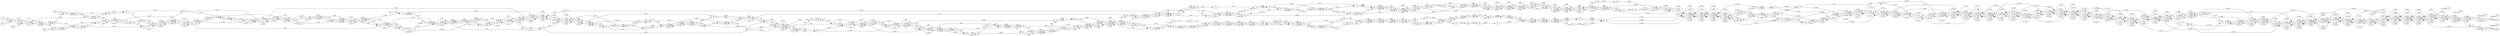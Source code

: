 digraph G
{
rankdir=LR
-72 -> -34 [label="0 12"]
-34 -> -121 [label="0 16"]
-121 -> 19 [label="0 17"]
19 -> 226 [label="0 60"]
226 -> -188 [label="0 64"]
-188 -> -197 [label="0 66"]
-197 -> -126 [label="0 68"]
-126 -> -256 [label="0 70"]
-256 -> 158 [label="0 84"]
158 -> -103 [label="0 102"]
-103 -> 122 [label="0 103"]
122 -> -115 [label="0 108"]
-115 -> 125 [label="0 110"]
125 -> -63 [label="0 114"]
-63 -> 92 [label="0 124"]
92 -> -20 [label="0 177"]
-20 -> 13 [label="0 178"]
13 -> 74 [label="0 187"]
74 -> 147 [label="0 201"]
147 -> -39 [label="0 202"]
-39 -> 56 [label="0 225"]
56 -> -186 [label="0 227"]
-186 -> 195 [label="0 249"]
195 -> 108 [label="0 250"]
108 -> -204 [label="0 276"]
-204 -> -59 [label="0 277"]
-59 -> 233 [label="0 280"]
233 -> -180 [label="0 283"]
-180 -> 235 [label="0 292"]
235 -> 75 [label="0 312"]
75 -> -12 [label="0 313"]
-12 -> 192 [label="0 331"]
192 -> 166 [label="0 342"]
166 -> -7 [label="0 343"]
-7 -> 201 [label="0 346"]
201 -> -206 [label="0 354"]
-206 -> 1 [label="0 355"]
1 -> 110 [label="0 368"]
110 -> 156 [label="0 396"]
156 -> -221 [label="0 400"]
-221 -> 15 [label="0 435"]
15 -> -58 [label="0 436"]
-58 -> 97 [label="0 448"]
97 -> 46 [label="0 468"]
46 -> 49 [label="0 471"]
49 -> -52 [label="0 479"]
-52 -> 109 [label="0 481"]
109 -> -198 [label="0 501"]
-198 -> 68 [label="0 514"]
68 -> -17 [label="0 538"]
-17 -> 65 [label="0 547"]
65 -> -130 [label="0 579"]
-130 -> -5 [label="0 582"]
-5 -> -35 [label="0 583"]
-35 -> 138 [label="0 603"]
138 -> -218 [label="0 607"]
-218 -> -177 [label="0 609"]
-177 -> 47 [label="0 612"]
47 -> 83 [label="0 628"]
83 -> -149 [label="0 645"]
-149 -> -175 [label="0 648"]
-175 -> -55 [label="0 650"]
-55 -> 31 [label="0 654"]
31 -> -237 [label="0 675"]
-237 -> -185 [label="0 678"]
-185 -> -111 [label="0 684"]
-111 -> 154 [label="0 685"]
154 -> -170 [label="0 694"]
-170 -> -134 [label="0 697"]
-134 -> 213 [label="0 705"]
213 -> -216 [label="0 712"]
-216 -> -178 [label="0 717"]
-178 -> 66 [label="0 722"]
66 -> -187 [label="0 732"]
-187 -> -105 [label="0 747"]
-105 -> 148 [label="0 748"]
148 -> -236 [label="0 768"]
-236 -> 129 [label="0 769"]
129 -> 131 [label="0 778"]
131 -> -119 [label="0 798"]
-119 -> -116 [label="0 800"]
-116 -> 107 [label="0 802"]
107 -> 165 [label="0 805"]
165 -> -120 [label="0 825"]
-120 -> 137 [label="0 837"]
137 -> -123 [label="0 846"]
-123 -> 222 [label="0 854"]
222 -> -159 [label="0 865"]
-159 -> 234 [label="0 874"]
234 -> 133 [label="0 894"]
133 -> 64 [label="0 898"]
64 -> -43 [label="0 918"]
-43 -> -184 [label="0 919"]
-184 -> 143 [label="0 928"]
143 -> 73 [label="0 948"]
73 -> 257 [label="0 960"]
257 -> -57 [label="0 971"]
-57 -> 141 [label="0 978"]
141 -> -76 [label="0 986"]
-76 -> 227 [label="0 991"]
227 -> 157 [label="0 995"]
157 -> 258 [label="0 1008"]
258 -> -93 [label="0 1013"]
-93 -> -90 [label="0 1015"]
-90 -> 100 [label="0 1035"]
100 -> -23 [label="0 1045"]
-23 -> 167 [label="0 1065"]
167 -> 101 [label="0 1066"]
101 -> -62 [label="0 1080"]
-62 -> 53 [label="0 1101"]
53 -> 146 [label="0 1104"]
146 -> -230 [label="0 1105"]
-230 -> -215 [label="0 1119"]
-215 -> 152 [label="0 1123"]
152 -> 95 [label="0 1129"]
95 -> 44 [label="0 1149"]
44 -> -164 [label="0 1152"]
-164 -> -45 [label="0 1161"]
-45 -> -252 [label="0 1171"]
-252 -> 106 [label="0 1191"]
106 -> 189 [label="0 1195"]
189 -> 124 [label="0 1201"]
124 -> 228 [label="0 1221"]
228 -> -51 [label="0 1222"]
-51 -> 223 [label="0 1223"]
223 -> -60 [label="0 1231"]
-60 -> 181 [label="0 1242"]
181 -> 151 [label="0 1245"]
151 -> 38 [label="0 1246"]
38 -> -67 [label="0 1251"]
-67 -> 91 [label="0 1261"]
91 -> -168 [label="0 1281"]
-168 -> -48 [label="0 1284"]
-48 -> 172 [label="0 1289"]
172 -> -196 [label="0 1290"]
-196 -> -24 [label="0 1291"]
-24 -> 26 [label="0 1296"]
26 -> -139 [label="0 1299"]
-139 -> 29 [label="0 1301"]
29 -> -224 [label="0 1332"]
-224 -> 36 [label="0 1333"]
36 -> 208 [label="0 1336"]
208 -> -78 [label="0 1347"]
-78 -> -114 [label="0 1368"]
-114 -> -70 [label="0 1370"]
-70 -> 255 [label="0 1392"]
255 -> -231 [label="0 1399"]
-231 -> 30 [label="0 1423"]
30 -> 50 [label="0 1425"]
50 -> 242 [label="0 1429"]
242 -> -162 [label="0 1432"]
-162 -> 301 [label="0 1445"]
-72 -> -34 [label="1 12"]
-34 -> -121 [label="1 16"]
-121 -> 19 [label="1 17"]
19 -> -14 [label="1 19"]
-14 -> -259 [label="1 28"]
-259 -> -54 [label="1 38"]
-54 -> 112 [label="1 46"]
112 -> -80 [label="1 56"]
-80 -> -40 [label="1 63"]
-40 -> -197 [label="1 66"]
-197 -> -126 [label="1 68"]
-126 -> -256 [label="1 70"]
-256 -> -33 [label="1 90"]
-33 -> -103 [label="1 102"]
-103 -> 122 [label="1 103"]
122 -> -115 [label="1 108"]
-115 -> 125 [label="1 110"]
125 -> -63 [label="1 114"]
-63 -> 92 [label="1 124"]
92 -> 128 [label="1 138"]
128 -> -118 [label="1 139"]
-118 -> -225 [label="1 144"]
-225 -> 190 [label="1 159"]
190 -> 102 [label="1 161"]
102 -> -20 [label="1 177"]
-20 -> 13 [label="1 178"]
13 -> 147 [label="1 201"]
147 -> -39 [label="1 202"]
-39 -> 145 [label="1 222"]
145 -> 56 [label="1 225"]
56 -> -186 [label="1 227"]
-186 -> 203 [label="1 229"]
203 -> 108 [label="1 250"]
108 -> -179 [label="1 255"]
-179 -> 9 [label="1 256"]
9 -> -161 [label="1 258"]
-161 -> -204 [label="1 276"]
-204 -> -59 [label="1 277"]
-59 -> 233 [label="1 280"]
233 -> 89 [label="1 303"]
89 -> -16 [label="1 310"]
-16 -> 75 [label="1 312"]
75 -> -12 [label="1 313"]
-12 -> 171 [label="1 318"]
171 -> -217 [label="1 319"]
-217 -> 201 [label="1 346"]
201 -> -206 [label="1 354"]
-206 -> 1 [label="1 355"]
1 -> 110 [label="1 368"]
110 -> -32 [label="1 376"]
-32 -> 200 [label="1 390"]
200 -> 69 [label="1 394"]
69 -> -142 [label="1 414"]
-142 -> 82 [label="1 430"]
82 -> -3 [label="1 433"]
-3 -> 15 [label="1 438"]
15 -> -58 [label="1 439"]
-58 -> -254 [label="1 456"]
-254 -> 248 [label="1 459"]
248 -> -240 [label="1 463"]
-240 -> 46 [label="1 471"]
46 -> 49 [label="1 474"]
49 -> -52 [label="1 482"]
-52 -> -84 [label="1 537"]
-84 -> 22 [label="1 540"]
22 -> -17 [label="1 541"]
-17 -> 65 [label="1 550"]
65 -> -28 [label="1 559"]
-28 -> -104 [label="1 576"]
-104 -> -11 [label="1 579"]
-11 -> 214 [label="1 581"]
214 -> -130 [label="1 582"]
-130 -> -5 [label="1 585"]
-5 -> -35 [label="1 586"]
-35 -> 18 [label="1 595"]
18 -> 47 [label="1 615"]
47 -> 83 [label="1 631"]
83 -> -194 [label="1 635"]
-194 -> -127 [label="1 661"]
-127 -> -237 [label="1 678"]
-237 -> -185 [label="1 681"]
-185 -> -111 [label="1 687"]
-111 -> 154 [label="1 688"]
154 -> -170 [label="1 697"]
-170 -> -134 [label="1 700"]
-134 -> 191 [label="1 720"]
191 -> 211 [label="1 728"]
211 -> -253 [label="1 729"]
-253 -> -187 [label="1 735"]
-187 -> -105 [label="1 750"]
-105 -> 148 [label="1 751"]
148 -> -236 [label="1 771"]
-236 -> 129 [label="1 772"]
129 -> 131 [label="1 781"]
131 -> 243 [label="1 798"]
243 -> -119 [label="1 801"]
-119 -> -116 [label="1 803"]
-116 -> 107 [label="1 805"]
107 -> 165 [label="1 808"]
165 -> 81 [label="1 820"]
81 -> 220 [label="1 824"]
220 -> 137 [label="1 840"]
137 -> -123 [label="1 849"]
-123 -> 222 [label="1 857"]
222 -> -159 [label="1 868"]
-159 -> 234 [label="1 877"]
234 -> -244 [label="1 881"]
-244 -> -6 [label="1 898"]
-6 -> 64 [label="1 901"]
64 -> -229 [label="1 905"]
-229 -> -199 [label="1 920"]
-199 -> -219 [label="1 940"]
-219 -> 247 [label="1 942"]
247 -> 42 [label="1 954"]
42 -> 8 [label="1 955"]
8 -> 257 [label="1 963"]
257 -> -57 [label="1 974"]
-57 -> 141 [label="1 981"]
141 -> -76 [label="1 989"]
-76 -> -210 [label="1 1006"]
-210 -> 258 [label="1 1026"]
258 -> -93 [label="1 1031"]
-93 -> -90 [label="1 1033"]
-90 -> 100 [label="1 1053"]
100 -> -23 [label="1 1063"]
-23 -> -169 [label="1 1066"]
-169 -> -239 [label="1 1078"]
-239 -> 37 [label="1 1086"]
37 -> 132 [label="1 1087"]
132 -> -153 [label="1 1093"]
-153 -> -62 [label="1 1098"]
-62 -> -215 [label="1 1137"]
-215 -> 152 [label="1 1141"]
152 -> -164 [label="1 1170"]
-164 -> -45 [label="1 1179"]
-45 -> -252 [label="1 1189"]
-252 -> 98 [label="1 1204"]
98 -> 106 [label="1 1209"]
106 -> 189 [label="1 1213"]
189 -> 124 [label="1 1219"]
124 -> 135 [label="1 1224"]
135 -> 182 [label="1 1233"]
182 -> 228 [label="1 1239"]
228 -> -51 [label="1 1240"]
-51 -> 223 [label="1 1241"]
223 -> -60 [label="1 1249"]
-60 -> -67 [label="1 1269"]
-67 -> 91 [label="1 1279"]
91 -> 27 [label="1 1282"]
27 -> -88 [label="1 1284"]
-88 -> 202 [label="1 1286"]
202 -> 245 [label="1 1287"]
245 -> -168 [label="1 1299"]
-168 -> -48 [label="1 1302"]
-48 -> 172 [label="1 1307"]
172 -> -196 [label="1 1308"]
-196 -> -24 [label="1 1309"]
-24 -> 26 [label="1 1314"]
26 -> -139 [label="1 1317"]
-139 -> 29 [label="1 1319"]
29 -> -144 [label="1 1340"]
-144 -> -232 [label="1 1345"]
-232 -> -224 [label="1 1350"]
-224 -> 36 [label="1 1351"]
36 -> 208 [label="1 1354"]
208 -> -78 [label="1 1365"]
-78 -> -114 [label="1 1386"]
-114 -> -70 [label="1 1388"]
-70 -> 255 [label="1 1410"]
255 -> -231 [label="1 1417"]
-231 -> 30 [label="1 1441"]
30 -> 50 [label="1 1443"]
50 -> 242 [label="1 1447"]
242 -> -162 [label="1 1450"]
-162 -> -176 [label="1 1454"]
-176 -> 302 [label="1 1463"]
303 -> -121 [label="2 16"]
-121 -> 19 [label="2 17"]
19 -> -14 [label="2 19"]
-14 -> 183 [label="2 38"]
183 -> -246 [label="2 39"]
-246 -> 113 [label="2 44"]
113 -> 226 [label="2 60"]
226 -> -188 [label="2 64"]
-188 -> 163 [label="2 67"]
163 -> -241 [label="2 71"]
-241 -> 158 [label="2 84"]
158 -> -103 [label="2 102"]
-103 -> 122 [label="2 103"]
122 -> -115 [label="2 108"]
-115 -> 125 [label="2 110"]
125 -> -63 [label="2 114"]
-63 -> -225 [label="2 141"]
-225 -> 190 [label="2 156"]
190 -> 102 [label="2 158"]
102 -> -20 [label="2 174"]
-20 -> 13 [label="2 175"]
13 -> 74 [label="2 184"]
74 -> 145 [label="2 219"]
145 -> 56 [label="2 222"]
56 -> -186 [label="2 224"]
-186 -> 203 [label="2 226"]
203 -> 195 [label="2 246"]
195 -> 108 [label="2 247"]
108 -> -179 [label="2 252"]
-179 -> 9 [label="2 253"]
9 -> -180 [label="2 280"]
-180 -> 235 [label="2 289"]
235 -> -16 [label="2 307"]
-16 -> 75 [label="2 309"]
75 -> -12 [label="2 310"]
-12 -> 192 [label="2 328"]
192 -> 166 [label="2 339"]
166 -> -7 [label="2 340"]
-7 -> 201 [label="2 343"]
201 -> -206 [label="2 351"]
-206 -> 200 [label="2 384"]
200 -> 69 [label="2 388"]
69 -> 156 [label="2 393"]
156 -> -221 [label="2 397"]
-221 -> 82 [label="2 424"]
82 -> -3 [label="2 427"]
-3 -> 117 [label="2 447"]
117 -> -238 [label="2 448"]
-238 -> 10 [label="2 466"]
10 -> 49 [label="2 468"]
49 -> -52 [label="2 476"]
-52 -> -198 [label="2 498"]
-198 -> 68 [label="2 511"]
68 -> -84 [label="2 531"]
-84 -> 22 [label="2 534"]
22 -> -17 [label="2 535"]
-17 -> 65 [label="2 544"]
65 -> -28 [label="2 553"]
-28 -> -11 [label="2 573"]
-11 -> 214 [label="2 575"]
214 -> -130 [label="2 576"]
-130 -> -5 [label="2 579"]
-5 -> -35 [label="2 580"]
-35 -> 18 [label="2 589"]
18 -> 138 [label="2 600"]
138 -> -218 [label="2 604"]
-218 -> -149 [label="2 642"]
-149 -> -175 [label="2 645"]
-175 -> -55 [label="2 647"]
-55 -> 61 [label="2 648"]
61 -> 136 [label="2 649"]
136 -> -185 [label="2 675"]
-185 -> -111 [label="2 681"]
-111 -> 154 [label="2 682"]
154 -> 213 [label="2 702"]
213 -> -216 [label="2 709"]
-216 -> 191 [label="2 714"]
191 -> 211 [label="2 722"]
211 -> -253 [label="2 723"]
-253 -> -187 [label="2 729"]
-187 -> -105 [label="2 744"]
-105 -> 148 [label="2 745"]
148 -> -236 [label="2 765"]
-236 -> 129 [label="2 766"]
129 -> 131 [label="2 775"]
131 -> 243 [label="2 792"]
243 -> -119 [label="2 795"]
-119 -> -116 [label="2 797"]
-116 -> 220 [label="2 818"]
220 -> 137 [label="2 834"]
137 -> -123 [label="2 843"]
-123 -> 222 [label="2 851"]
222 -> -159 [label="2 862"]
-159 -> 234 [label="2 871"]
234 -> -244 [label="2 875"]
-244 -> -6 [label="2 892"]
-6 -> 64 [label="2 895"]
64 -> -229 [label="2 899"]
-229 -> -199 [label="2 914"]
-199 -> -219 [label="2 934"]
-219 -> 247 [label="2 936"]
247 -> 42 [label="2 948"]
42 -> 8 [label="2 949"]
8 -> 257 [label="2 957"]
257 -> -57 [label="2 968"]
-57 -> 141 [label="2 975"]
141 -> -76 [label="2 983"]
-76 -> -210 [label="2 1000"]
-210 -> 258 [label="2 1020"]
258 -> -93 [label="2 1025"]
-93 -> -90 [label="2 1027"]
-90 -> 100 [label="2 1047"]
100 -> -23 [label="2 1057"]
-23 -> -169 [label="2 1060"]
-169 -> -239 [label="2 1072"]
-239 -> 167 [label="2 1077"]
167 -> 101 [label="2 1078"]
101 -> 160 [label="2 1111"]
160 -> 53 [label="2 1113"]
53 -> 146 [label="2 1116"]
146 -> -230 [label="2 1117"]
-230 -> -215 [label="2 1131"]
-215 -> 152 [label="2 1135"]
152 -> 95 [label="2 1141"]
95 -> -4 [label="2 1149"]
-4 -> 71 [label="2 1153"]
71 -> -45 [label="2 1173"]
-45 -> -252 [label="2 1183"]
-252 -> 98 [label="2 1198"]
98 -> 106 [label="2 1203"]
106 -> 189 [label="2 1207"]
189 -> 124 [label="2 1213"]
124 -> 135 [label="2 1218"]
135 -> 182 [label="2 1227"]
182 -> 228 [label="2 1233"]
228 -> -51 [label="2 1234"]
-51 -> 223 [label="2 1235"]
223 -> -60 [label="2 1243"]
-60 -> 181 [label="2 1254"]
181 -> 151 [label="2 1257"]
151 -> 38 [label="2 1258"]
38 -> -88 [label="2 1278"]
-88 -> 202 [label="2 1280"]
202 -> 245 [label="2 1281"]
245 -> -139 [label="2 1311"]
-139 -> 29 [label="2 1313"]
29 -> -144 [label="2 1334"]
-144 -> -232 [label="2 1339"]
-232 -> -78 [label="2 1359"]
-78 -> -114 [label="2 1380"]
-114 -> -70 [label="2 1382"]
-70 -> 255 [label="2 1404"]
255 -> -231 [label="2 1411"]
-231 -> 30 [label="2 1435"]
30 -> 50 [label="2 1437"]
50 -> 304 [label="2 1457"]
305 -> -34 [label="3 12"]
-34 -> -121 [label="3 16"]
-121 -> 19 [label="3 17"]
19 -> -14 [label="3 19"]
-14 -> 183 [label="3 38"]
183 -> 112 [label="3 46"]
112 -> -80 [label="3 56"]
-80 -> -33 [label="3 90"]
-33 -> -103 [label="3 102"]
-103 -> 122 [label="3 103"]
122 -> 85 [label="3 111"]
85 -> 128 [label="3 138"]
128 -> -118 [label="3 139"]
-118 -> 190 [label="3 159"]
190 -> 102 [label="3 161"]
102 -> -20 [label="3 177"]
-20 -> 13 [label="3 178"]
13 -> 147 [label="3 201"]
147 -> -39 [label="3 202"]
-39 -> 145 [label="3 222"]
145 -> 56 [label="3 225"]
56 -> -186 [label="3 227"]
-186 -> 203 [label="3 229"]
203 -> -2 [label="3 249"]
-2 -> -21 [label="3 250"]
-21 -> -161 [label="3 258"]
-161 -> -204 [label="3 276"]
-204 -> -59 [label="3 277"]
-59 -> 233 [label="3 280"]
233 -> -180 [label="3 283"]
-180 -> 89 [label="3 303"]
89 -> -16 [label="3 310"]
-16 -> 75 [label="3 312"]
75 -> -12 [label="3 313"]
-12 -> 192 [label="3 331"]
192 -> 166 [label="3 342"]
166 -> -7 [label="3 343"]
-7 -> 201 [label="3 346"]
201 -> -206 [label="3 354"]
-206 -> 1 [label="3 355"]
1 -> 110 [label="3 368"]
110 -> -32 [label="3 376"]
-32 -> -142 [label="3 414"]
-142 -> 82 [label="3 430"]
82 -> -3 [label="3 433"]
-3 -> 15 [label="3 438"]
15 -> -58 [label="3 439"]
-58 -> 97 [label="3 451"]
97 -> 117 [label="3 453"]
117 -> -238 [label="3 454"]
-238 -> 248 [label="3 459"]
248 -> -240 [label="3 463"]
-240 -> 46 [label="3 471"]
46 -> 49 [label="3 474"]
49 -> -52 [label="3 482"]
-52 -> 109 [label="3 484"]
109 -> 99 [label="3 491"]
99 -> 22 [label="3 540"]
22 -> -17 [label="3 541"]
-17 -> 65 [label="3 550"]
65 -> -28 [label="3 559"]
-28 -> -104 [label="3 576"]
-104 -> -11 [label="3 579"]
-11 -> 214 [label="3 581"]
214 -> -130 [label="3 582"]
-130 -> -5 [label="3 585"]
-5 -> -177 [label="3 612"]
-177 -> 47 [label="3 615"]
47 -> 83 [label="3 631"]
83 -> -194 [label="3 635"]
-194 -> -175 [label="3 651"]
-175 -> -55 [label="3 653"]
-55 -> 31 [label="3 657"]
31 -> -127 [label="3 661"]
-127 -> -237 [label="3 678"]
-237 -> -185 [label="3 681"]
-185 -> -111 [label="3 687"]
-111 -> 154 [label="3 688"]
154 -> -170 [label="3 697"]
-170 -> -157 [label="3 720"]
-157 -> -227 [label="3 724"]
-227 -> 57 [label="3 744"]
57 -> -257 [label="3 755"]
-257 -> -73 [label="3 767"]
-73 -> -79 [label="3 789"]
-79 -> 86 [label="3 793"]
86 -> 229 [label="3 813"]
229 -> -64 [label="3 817"]
-64 -> -133 [label="3 821"]
-133 -> 205 [label="3 822"]
205 -> 209 [label="3 826"]
209 -> 159 [label="3 850"]
159 -> -222 [label="3 861"]
-222 -> 123 [label="3 869"]
123 -> -107 [label="3 913"]
-107 -> 116 [label="3 915"]
116 -> 119 [label="3 917"]
119 -> -243 [label="3 920"]
-243 -> -131 [label="3 937"]
-131 -> -129 [label="3 946"]
-129 -> 236 [label="3 947"]
236 -> -148 [label="3 967"]
-148 -> 105 [label="3 968"]
105 -> 187 [label="3 983"]
187 -> 253 [label="3 989"]
253 -> -211 [label="3 990"]
-211 -> -191 [label="3 998"]
-191 -> 251 [label="3 1003"]
251 -> -250 [label="3 1009"]
-250 -> -212 [label="3 1010"]
-212 -> -93 [label="3 1016"]
-93 -> -90 [label="3 1018"]
-90 -> 100 [label="3 1038"]
100 -> -23 [label="3 1048"]
-23 -> -169 [label="3 1051"]
-169 -> 94 [label="3 1060"]
94 -> 37 [label="3 1071"]
37 -> 132 [label="3 1072"]
132 -> 25 [label="3 1078"]
25 -> 41 [label="3 1087"]
41 -> 146 [label="3 1107"]
146 -> -230 [label="3 1108"]
-230 -> 193 [label="3 1120"]
193 -> -4 [label="3 1140"]
-4 -> 71 [label="3 1144"]
71 -> -77 [label="3 1146"]
-77 -> 44 [label="3 1152"]
44 -> -164 [label="3 1155"]
-164 -> -45 [label="3 1164"]
-45 -> -252 [label="3 1174"]
-252 -> 98 [label="3 1189"]
98 -> 106 [label="3 1194"]
106 -> 189 [label="3 1198"]
189 -> 124 [label="3 1204"]
124 -> 135 [label="3 1209"]
135 -> 182 [label="3 1218"]
182 -> 228 [label="3 1224"]
228 -> -51 [label="3 1225"]
-51 -> 223 [label="3 1226"]
223 -> 151 [label="3 1248"]
151 -> 38 [label="3 1249"]
38 -> -67 [label="3 1254"]
-67 -> 91 [label="3 1264"]
91 -> 27 [label="3 1267"]
27 -> -249 [label="3 1279"]
-249 -> 26 [label="3 1299"]
26 -> -139 [label="3 1302"]
-139 -> 29 [label="3 1304"]
29 -> -144 [label="3 1325"]
-144 -> -232 [label="3 1330"]
-232 -> -224 [label="3 1335"]
-224 -> 36 [label="3 1336"]
36 -> 87 [label="3 1368"]
87 -> -114 [label="3 1371"]
-114 -> -70 [label="3 1373"]
-70 -> 255 [label="3 1395"]
255 -> -231 [label="3 1402"]
-231 -> -207 [label="3 1440"]
-207 -> -173 [label="3 1443"]
-173 -> 306 [label="3 1448"]
307 -> -246 [label="4 39"]
-246 -> 113 [label="4 44"]
113 -> 163 [label="4 67"]
163 -> -241 [label="4 71"]
-241 -> 85 [label="4 105"]
85 -> 190 [label="4 153"]
190 -> 102 [label="4 155"]
102 -> 192 [label="4 322"]
192 -> 166 [label="4 333"]
166 -> -7 [label="4 334"]
-7 -> 201 [label="4 337"]
201 -> -206 [label="4 345"]
-206 -> 1 [label="4 346"]
1 -> -254 [label="4 453"]
-254 -> 248 [label="4 456"]
248 -> -240 [label="4 460"]
-240 -> 96 [label="4 714"]
96 -> -157 [label="4 717"]
-157 -> -227 [label="4 721"]
-227 -> 76 [label="4 726"]
76 -> -141 [label="4 734"]
-141 -> -8 [label="4 760"]
-8 -> -42 [label="4 761"]
-42 -> -247 [label="4 773"]
-247 -> 219 [label="4 775"]
219 -> -79 [label="4 786"]
-79 -> 86 [label="4 790"]
86 -> 184 [label="4 793"]
184 -> 43 [label="4 794"]
43 -> 6 [label="4 817"]
6 -> 244 [label="4 834"]
244 -> -234 [label="4 838"]
-234 -> 159 [label="4 847"]
159 -> -222 [label="4 858"]
-222 -> -174 [label="4 888"]
-174 -> -81 [label="4 895"]
-81 -> -165 [label="4 907"]
-165 -> -107 [label="4 910"]
-107 -> 116 [label="4 912"]
116 -> 119 [label="4 914"]
119 -> -243 [label="4 917"]
-243 -> -131 [label="4 934"]
-131 -> -129 [label="4 943"]
-129 -> 236 [label="4 944"]
236 -> -148 [label="4 964"]
-148 -> 105 [label="4 965"]
105 -> -66 [label="4 990"]
-66 -> 178 [label="4 995"]
178 -> 251 [label="4 1000"]
251 -> -250 [label="4 1006"]
-250 -> -212 [label="4 1007"]
-212 -> -93 [label="4 1013"]
-93 -> -90 [label="4 1015"]
-90 -> 100 [label="4 1035"]
100 -> -23 [label="4 1045"]
-23 -> -169 [label="4 1048"]
-169 -> 94 [label="4 1057"]
94 -> 150 [label="4 1086"]
150 -> 140 [label="4 1095"]
140 -> 160 [label="4 1099"]
160 -> 53 [label="4 1101"]
53 -> 146 [label="4 1104"]
146 -> -230 [label="4 1105"]
-230 -> 193 [label="4 1117"]
193 -> -77 [label="4 1143"]
-77 -> 44 [label="4 1149"]
44 -> -164 [label="4 1152"]
-164 -> -45 [label="4 1161"]
-45 -> -252 [label="4 1171"]
-252 -> 98 [label="4 1186"]
98 -> 106 [label="4 1191"]
106 -> 189 [label="4 1195"]
189 -> 182 [label="4 1215"]
182 -> 228 [label="4 1221"]
228 -> -51 [label="4 1222"]
-51 -> 223 [label="4 1223"]
223 -> -60 [label="4 1231"]
-60 -> 181 [label="4 1242"]
181 -> 151 [label="4 1245"]
151 -> 38 [label="4 1246"]
38 -> -67 [label="4 1251"]
-67 -> 91 [label="4 1261"]
91 -> 27 [label="4 1264"]
27 -> -88 [label="4 1266"]
-88 -> 202 [label="4 1268"]
202 -> 172 [label="4 1289"]
172 -> -196 [label="4 1290"]
-196 -> -24 [label="4 1291"]
-24 -> -144 [label="4 1322"]
-144 -> -232 [label="4 1327"]
-232 -> -224 [label="4 1332"]
-224 -> 36 [label="4 1333"]
36 -> 208 [label="4 1336"]
208 -> 87 [label="4 1365"]
87 -> -114 [label="4 1368"]
-114 -> -70 [label="4 1370"]
-70 -> 255 [label="4 1392"]
255 -> -231 [label="4 1399"]
-231 -> 30 [label="4 1423"]
30 -> 50 [label="4 1425"]
50 -> 242 [label="4 1429"]
242 -> -207 [label="4 1437"]
-207 -> -173 [label="4 1440"]
-173 -> 308 [label="4 1445"]
309 -> -259 [label="5 28"]
-259 -> -54 [label="5 38"]
-54 -> -40 [label="5 63"]
-40 -> -197 [label="5 66"]
-197 -> -126 [label="5 68"]
-126 -> -115 [label="5 108"]
-115 -> 125 [label="5 110"]
125 -> 195 [label="5 246"]
195 -> 108 [label="5 247"]
108 -> -179 [label="5 252"]
-179 -> -204 [label="5 273"]
-204 -> -59 [label="5 274"]
-59 -> 171 [label="5 315"]
171 -> -217 [label="5 316"]
-217 -> 10 [label="5 463"]
10 -> 49 [label="5 465"]
49 -> -52 [label="5 473"]
-52 -> 109 [label="5 475"]
109 -> 99 [label="5 482"]
99 -> -104 [label="5 567"]
-104 -> -11 [label="5 570"]
-11 -> 214 [label="5 572"]
214 -> 61 [label="5 645"]
61 -> 136 [label="5 646"]
136 -> -111 [label="5 678"]
-111 -> 154 [label="5 679"]
154 -> 96 [label="5 768"]
96 -> -157 [label="5 771"]
-157 -> -227 [label="5 775"]
-227 -> 76 [label="5 780"]
76 -> -141 [label="5 788"]
-141 -> 57 [label="5 795"]
57 -> -257 [label="5 806"]
-257 -> -8 [label="5 814"]
-8 -> -42 [label="5 815"]
-42 -> -247 [label="5 827"]
-247 -> -155 [label="5 836"]
-155 -> -143 [label="5 838"]
-143 -> 184 [label="5 847"]
184 -> 43 [label="5 848"]
43 -> 199 [label="5 849"]
199 -> 229 [label="5 864"]
229 -> -64 [label="5 868"]
-64 -> 6 [label="5 871"]
6 -> 244 [label="5 888"]
244 -> -234 [label="5 892"]
-234 -> 159 [label="5 901"]
159 -> -222 [label="5 912"]
-222 -> 123 [label="5 920"]
123 -> -137 [label="5 929"]
-137 -> 120 [label="5 941"]
120 -> -174 [label="5 942"]
-174 -> -81 [label="5 949"]
-81 -> -165 [label="5 961"]
-165 -> -107 [label="5 964"]
-107 -> 116 [label="5 966"]
116 -> 119 [label="5 968"]
119 -> -243 [label="5 971"]
-243 -> -131 [label="5 988"]
-131 -> -129 [label="5 997"]
-129 -> 236 [label="5 998"]
236 -> -148 [label="5 1018"]
-148 -> 105 [label="5 1019"]
105 -> 187 [label="5 1034"]
187 -> 253 [label="5 1040"]
253 -> -211 [label="5 1041"]
-211 -> -212 [label="5 1061"]
-212 -> -93 [label="5 1067"]
-93 -> -90 [label="5 1069"]
-90 -> 100 [label="5 1089"]
100 -> -23 [label="5 1099"]
-23 -> -169 [label="5 1102"]
-169 -> 25 [label="5 1129"]
25 -> 41 [label="5 1138"]
41 -> 150 [label="5 1140"]
150 -> 140 [label="5 1149"]
140 -> 160 [label="5 1153"]
160 -> 53 [label="5 1155"]
53 -> 146 [label="5 1158"]
146 -> -230 [label="5 1159"]
-230 -> -215 [label="5 1173"]
-215 -> 152 [label="5 1177"]
152 -> 95 [label="5 1183"]
95 -> -4 [label="5 1191"]
-4 -> 71 [label="5 1195"]
71 -> -77 [label="5 1197"]
-77 -> 44 [label="5 1203"]
44 -> -164 [label="5 1206"]
-164 -> -45 [label="5 1215"]
-45 -> -252 [label="5 1225"]
-252 -> 98 [label="5 1240"]
98 -> 106 [label="5 1245"]
106 -> 189 [label="5 1249"]
189 -> 124 [label="5 1255"]
124 -> 135 [label="5 1260"]
135 -> 182 [label="5 1269"]
182 -> 228 [label="5 1275"]
228 -> -51 [label="5 1276"]
-51 -> 181 [label="5 1296"]
181 -> 151 [label="5 1299"]
151 -> 38 [label="5 1300"]
38 -> -67 [label="5 1305"]
-67 -> 91 [label="5 1315"]
91 -> 27 [label="5 1318"]
27 -> -88 [label="5 1320"]
-88 -> 202 [label="5 1322"]
202 -> -196 [label="5 1344"]
-196 -> -24 [label="5 1345"]
-24 -> 26 [label="5 1350"]
26 -> -139 [label="5 1353"]
-139 -> 29 [label="5 1355"]
29 -> -144 [label="5 1376"]
-144 -> -232 [label="5 1381"]
-232 -> -224 [label="5 1386"]
-224 -> 36 [label="5 1387"]
36 -> 208 [label="5 1390"]
208 -> -78 [label="5 1401"]
-78 -> -114 [label="5 1422"]
-114 -> -70 [label="5 1424"]
-70 -> 255 [label="5 1446"]
255 -> -231 [label="5 1453"]
-231 -> 30 [label="5 1477"]
30 -> 50 [label="5 1479"]
50 -> 242 [label="5 1483"]
242 -> -162 [label="5 1486"]
-162 -> -176 [label="5 1490"]
-176 -> 310 [label="5 1499"]
311 -> -2 [label="6 267"]
-2 -> -21 [label="6 268"]
-21 -> 166 [label="6 360"]
166 -> -7 [label="6 361"]
-7 -> 210 [label="6 739"]
210 -> 76 [label="6 756"]
76 -> -141 [label="6 764"]
-141 -> 57 [label="6 771"]
57 -> -42 [label="6 791"]
-42 -> -247 [label="6 803"]
-247 -> -155 [label="6 812"]
-155 -> 205 [label="6 849"]
205 -> 209 [label="6 853"]
209 -> 244 [label="6 864"]
244 -> -234 [label="6 868"]
-234 -> 159 [label="6 877"]
159 -> -222 [label="6 888"]
-222 -> 123 [label="6 896"]
123 -> -137 [label="6 905"]
-137 -> -81 [label="6 925"]
-81 -> -165 [label="6 937"]
-165 -> -107 [label="6 940"]
-107 -> 116 [label="6 942"]
116 -> 119 [label="6 944"]
119 -> -243 [label="6 947"]
-243 -> -129 [label="6 973"]
-129 -> 236 [label="6 974"]
236 -> -148 [label="6 994"]
-148 -> 105 [label="6 995"]
105 -> 187 [label="6 1010"]
187 -> 253 [label="6 1016"]
253 -> -250 [label="6 1036"]
-250 -> -212 [label="6 1037"]
-212 -> -93 [label="6 1043"]
-93 -> -90 [label="6 1045"]
-90 -> 100 [label="6 1065"]
100 -> -23 [label="6 1075"]
-23 -> -169 [label="6 1078"]
-169 -> -239 [label="6 1090"]
-239 -> 37 [label="6 1098"]
37 -> 132 [label="6 1099"]
132 -> -153 [label="6 1105"]
-153 -> 140 [label="6 1125"]
140 -> 160 [label="6 1129"]
160 -> -215 [label="6 1149"]
-215 -> 152 [label="6 1153"]
152 -> 95 [label="6 1159"]
95 -> -4 [label="6 1167"]
-4 -> 71 [label="6 1171"]
71 -> -77 [label="6 1173"]
-77 -> 44 [label="6 1179"]
44 -> -164 [label="6 1182"]
-164 -> -45 [label="6 1191"]
-45 -> -252 [label="6 1201"]
-252 -> 98 [label="6 1216"]
98 -> 135 [label="6 1236"]
135 -> 182 [label="6 1245"]
182 -> 228 [label="6 1251"]
228 -> -51 [label="6 1252"]
-51 -> 223 [label="6 1253"]
223 -> -60 [label="6 1261"]
-60 -> 181 [label="6 1272"]
181 -> 151 [label="6 1275"]
151 -> 38 [label="6 1276"]
38 -> -67 [label="6 1281"]
-67 -> 91 [label="6 1291"]
91 -> 27 [label="6 1294"]
27 -> -249 [label="6 1306"]
-249 -> -48 [label="6 1314"]
-48 -> 172 [label="6 1319"]
172 -> -196 [label="6 1320"]
-196 -> -24 [label="6 1321"]
-24 -> 26 [label="6 1326"]
26 -> -139 [label="6 1329"]
-139 -> 29 [label="6 1331"]
29 -> -144 [label="6 1352"]
-144 -> -232 [label="6 1357"]
-232 -> -224 [label="6 1362"]
-224 -> 36 [label="6 1363"]
36 -> 208 [label="6 1366"]
208 -> -78 [label="6 1377"]
-78 -> -114 [label="6 1398"]
-114 -> -70 [label="6 1400"]
-70 -> 255 [label="6 1422"]
255 -> -231 [label="6 1429"]
-231 -> 30 [label="6 1453"]
30 -> 312 [label="6 1475"]
}
